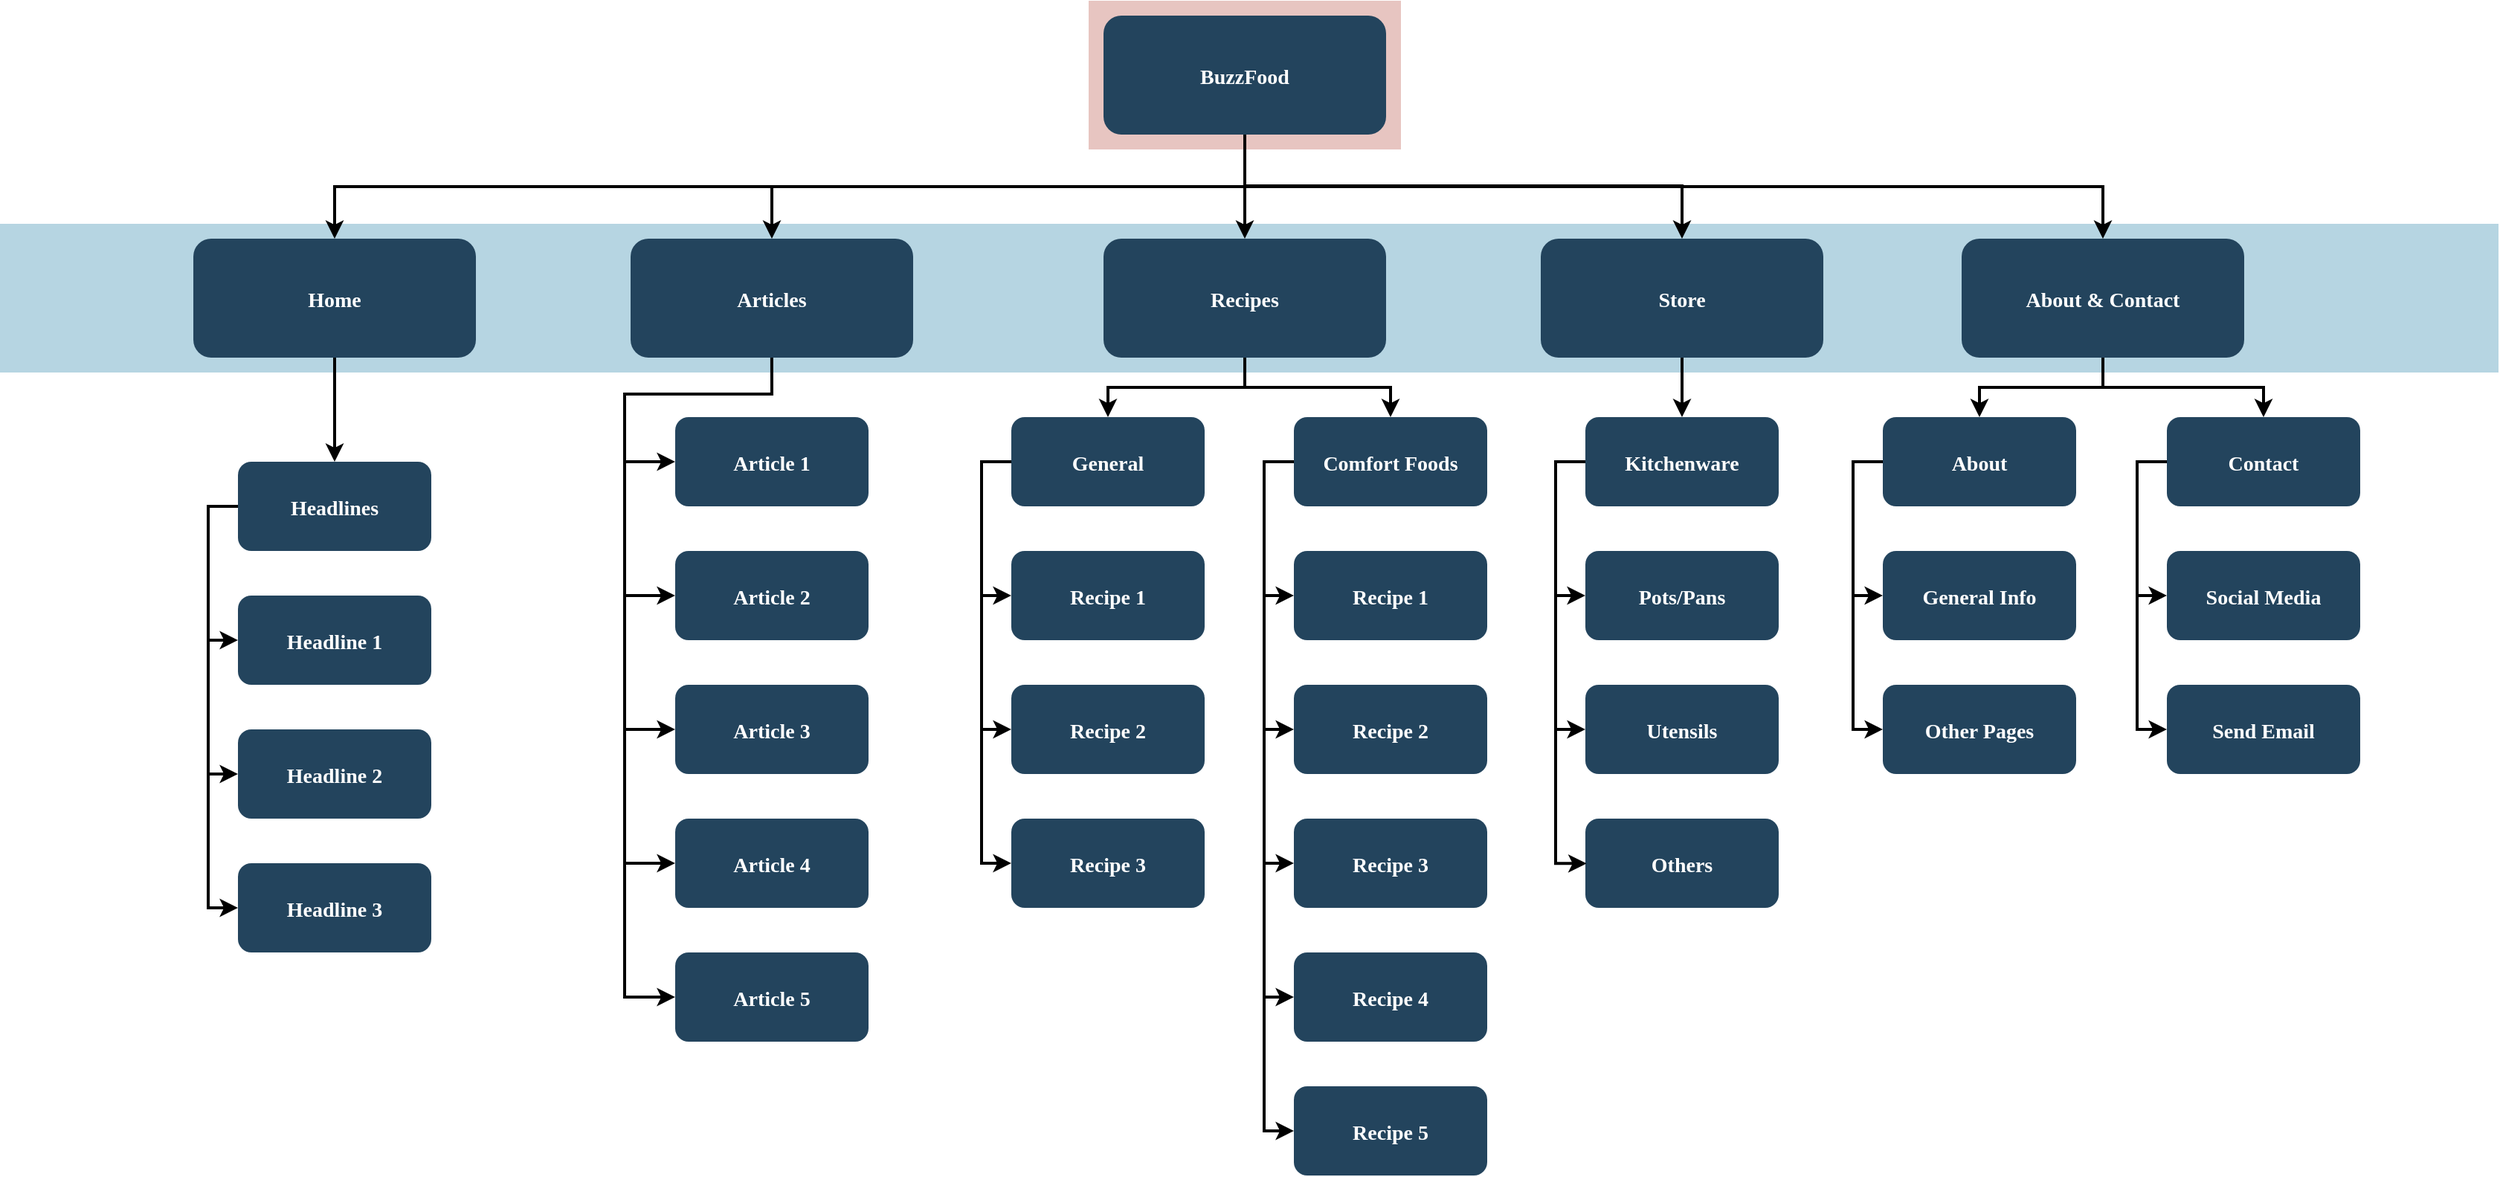 <mxfile version="15.5.8" type="device"><diagram name="Page-1" id="2c0d36ab-eaac-3732-788b-9136903baeff"><mxGraphModel dx="1970" dy="1142" grid="1" gridSize="10" guides="1" tooltips="1" connect="1" arrows="1" fold="1" page="1" pageScale="1.5" pageWidth="1169" pageHeight="827" background="none" math="0" shadow="0"><root><mxCell id="0"/><mxCell id="1" parent="0"/><mxCell id="123" value="" style="fillColor=#AE4132;strokeColor=none;opacity=30;" parent="1" vertex="1"><mxGeometry x="772" y="175.5" width="210" height="100.0" as="geometry"/></mxCell><mxCell id="122" value="" style="fillColor=#10739E;strokeColor=none;opacity=30;" parent="1" vertex="1"><mxGeometry x="40" y="325.5" width="1680" height="100" as="geometry"/></mxCell><mxCell id="2" value="BuzzFood" style="rounded=1;fillColor=#23445D;gradientColor=none;strokeColor=none;fontColor=#FFFFFF;fontStyle=1;fontFamily=Tahoma;fontSize=14" parent="1" vertex="1"><mxGeometry x="782" y="185.5" width="190" height="80" as="geometry"/></mxCell><mxCell id="4" value="About &amp; Contact" style="rounded=1;fillColor=#23445D;gradientColor=none;strokeColor=none;fontColor=#FFFFFF;fontStyle=1;fontFamily=Tahoma;fontSize=14" parent="1" vertex="1"><mxGeometry x="1359.0" y="335.5" width="190" height="80" as="geometry"/></mxCell><mxCell id="9" value="" style="edgeStyle=elbowEdgeStyle;elbow=vertical;strokeWidth=2;rounded=0;exitX=0.5;exitY=1;exitDx=0;exitDy=0;" parent="1" source="2" target="4" edge="1"><mxGeometry x="353" y="215.5" width="100" height="100" as="geometry"><mxPoint x="893" y="265.5" as="sourcePoint"/><mxPoint x="453" y="215.5" as="targetPoint"/></mxGeometry></mxCell><mxCell id="10" value="Store" style="rounded=1;fillColor=#23445D;gradientColor=none;strokeColor=none;fontColor=#FFFFFF;fontStyle=1;fontFamily=Tahoma;fontSize=14" parent="1" vertex="1"><mxGeometry x="1076" y="335.5" width="190" height="80" as="geometry"/></mxCell><mxCell id="12" value="Recipes" style="rounded=1;fillColor=#23445D;gradientColor=none;strokeColor=none;fontColor=#FFFFFF;fontStyle=1;fontFamily=Tahoma;fontSize=14" parent="1" vertex="1"><mxGeometry x="782.0" y="335.5" width="190" height="80" as="geometry"/></mxCell><mxCell id="13" value="Articles" style="rounded=1;fillColor=#23445D;gradientColor=none;strokeColor=none;fontColor=#FFFFFF;fontStyle=1;fontFamily=Tahoma;fontSize=14" parent="1" vertex="1"><mxGeometry x="464" y="335.5" width="190" height="80" as="geometry"/></mxCell><mxCell id="16" value="Article 1" style="rounded=1;fillColor=#23445D;gradientColor=none;strokeColor=none;fontColor=#FFFFFF;fontStyle=1;fontFamily=Tahoma;fontSize=14" parent="1" vertex="1"><mxGeometry x="494" y="455.5" width="130" height="60" as="geometry"/></mxCell><mxCell id="17" value="Article 2" style="rounded=1;fillColor=#23445D;gradientColor=none;strokeColor=none;fontColor=#FFFFFF;fontStyle=1;fontFamily=Tahoma;fontSize=14" parent="1" vertex="1"><mxGeometry x="494" y="545.5" width="130" height="60" as="geometry"/></mxCell><mxCell id="18" value="Article 3" style="rounded=1;fillColor=#23445D;gradientColor=none;strokeColor=none;fontColor=#FFFFFF;fontStyle=1;fontFamily=Tahoma;fontSize=14" parent="1" vertex="1"><mxGeometry x="494" y="635.5" width="130" height="60" as="geometry"/></mxCell><mxCell id="19" value="Article 4" style="rounded=1;fillColor=#23445D;gradientColor=none;strokeColor=none;fontColor=#FFFFFF;fontStyle=1;fontFamily=Tahoma;fontSize=14" parent="1" vertex="1"><mxGeometry x="494" y="725.5" width="130" height="60" as="geometry"/></mxCell><mxCell id="20" value="Article 5" style="rounded=1;fillColor=#23445D;gradientColor=none;strokeColor=none;fontColor=#FFFFFF;fontStyle=1;fontFamily=Tahoma;fontSize=14" parent="1" vertex="1"><mxGeometry x="494" y="815.5" width="130" height="60" as="geometry"/></mxCell><mxCell id="25" value="General" style="rounded=1;fillColor=#23445D;gradientColor=none;strokeColor=none;fontColor=#FFFFFF;fontStyle=1;fontFamily=Tahoma;fontSize=14" parent="1" vertex="1"><mxGeometry x="720" y="455.5" width="130" height="60" as="geometry"/></mxCell><mxCell id="26" value="Recipe 1" style="rounded=1;fillColor=#23445D;gradientColor=none;strokeColor=none;fontColor=#FFFFFF;fontStyle=1;fontFamily=Tahoma;fontSize=14" parent="1" vertex="1"><mxGeometry x="720" y="545.5" width="130" height="60" as="geometry"/></mxCell><mxCell id="27" value="Recipe 2" style="rounded=1;fillColor=#23445D;gradientColor=none;strokeColor=none;fontColor=#FFFFFF;fontStyle=1;fontFamily=Tahoma;fontSize=14" parent="1" vertex="1"><mxGeometry x="720" y="635.5" width="130" height="60" as="geometry"/></mxCell><mxCell id="28" value="Recipe 3" style="rounded=1;fillColor=#23445D;gradientColor=none;strokeColor=none;fontColor=#FFFFFF;fontStyle=1;fontFamily=Tahoma;fontSize=14" parent="1" vertex="1"><mxGeometry x="720" y="725.5" width="130" height="60" as="geometry"/></mxCell><mxCell id="33" value="Comfort Foods" style="rounded=1;fillColor=#23445D;gradientColor=none;strokeColor=none;fontColor=#FFFFFF;fontStyle=1;fontFamily=Tahoma;fontSize=14" parent="1" vertex="1"><mxGeometry x="910" y="455.5" width="130" height="60" as="geometry"/></mxCell><mxCell id="34" value="Recipe 1" style="rounded=1;fillColor=#23445D;gradientColor=none;strokeColor=none;fontColor=#FFFFFF;fontStyle=1;fontFamily=Tahoma;fontSize=14" parent="1" vertex="1"><mxGeometry x="910" y="545.5" width="130" height="60" as="geometry"/></mxCell><mxCell id="35" value="Recipe 2" style="rounded=1;fillColor=#23445D;gradientColor=none;strokeColor=none;fontColor=#FFFFFF;fontStyle=1;fontFamily=Tahoma;fontSize=14" parent="1" vertex="1"><mxGeometry x="910" y="635.5" width="130" height="60" as="geometry"/></mxCell><mxCell id="36" value="Recipe 3" style="rounded=1;fillColor=#23445D;gradientColor=none;strokeColor=none;fontColor=#FFFFFF;fontStyle=1;fontFamily=Tahoma;fontSize=14" parent="1" vertex="1"><mxGeometry x="910" y="725.5" width="130" height="60" as="geometry"/></mxCell><mxCell id="37" value="Recipe 4" style="rounded=1;fillColor=#23445D;gradientColor=none;strokeColor=none;fontColor=#FFFFFF;fontStyle=1;fontFamily=Tahoma;fontSize=14" parent="1" vertex="1"><mxGeometry x="910" y="815.5" width="130" height="60" as="geometry"/></mxCell><mxCell id="38" value="Recipe 5" style="rounded=1;fillColor=#23445D;gradientColor=none;strokeColor=none;fontColor=#FFFFFF;fontStyle=1;fontFamily=Tahoma;fontSize=14" parent="1" vertex="1"><mxGeometry x="910" y="905.5" width="130" height="60" as="geometry"/></mxCell><mxCell id="41" value="Kitchenware" style="rounded=1;fillColor=#23445D;gradientColor=none;strokeColor=none;fontColor=#FFFFFF;fontStyle=1;fontFamily=Tahoma;fontSize=14" parent="1" vertex="1"><mxGeometry x="1106" y="455.5" width="130" height="60" as="geometry"/></mxCell><mxCell id="42" value="Pots/Pans" style="rounded=1;fillColor=#23445D;gradientColor=none;strokeColor=none;fontColor=#FFFFFF;fontStyle=1;fontFamily=Tahoma;fontSize=14" parent="1" vertex="1"><mxGeometry x="1106" y="545.5" width="130" height="60" as="geometry"/></mxCell><mxCell id="43" value="Utensils" style="rounded=1;fillColor=#23445D;gradientColor=none;strokeColor=none;fontColor=#FFFFFF;fontStyle=1;fontFamily=Tahoma;fontSize=14" parent="1" vertex="1"><mxGeometry x="1106" y="635.5" width="130" height="60" as="geometry"/></mxCell><mxCell id="44" value="About" style="rounded=1;fillColor=#23445D;gradientColor=none;strokeColor=none;fontColor=#FFFFFF;fontStyle=1;fontFamily=Tahoma;fontSize=14" parent="1" vertex="1"><mxGeometry x="1306" y="455.5" width="130" height="60" as="geometry"/></mxCell><mxCell id="46" value="General Info" style="rounded=1;fillColor=#23445D;gradientColor=none;strokeColor=none;fontColor=#FFFFFF;fontStyle=1;fontFamily=Tahoma;fontSize=14" parent="1" vertex="1"><mxGeometry x="1306" y="545.5" width="130" height="60" as="geometry"/></mxCell><mxCell id="47" value="Other Pages" style="rounded=1;fillColor=#23445D;gradientColor=none;strokeColor=none;fontColor=#FFFFFF;fontStyle=1;fontFamily=Tahoma;fontSize=14" parent="1" vertex="1"><mxGeometry x="1306" y="635.5" width="130" height="60" as="geometry"/></mxCell><mxCell id="52" value="Contact" style="rounded=1;fillColor=#23445D;gradientColor=none;strokeColor=none;fontColor=#FFFFFF;fontStyle=1;fontFamily=Tahoma;fontSize=14" parent="1" vertex="1"><mxGeometry x="1497" y="455.5" width="130" height="60" as="geometry"/></mxCell><mxCell id="53" value="Social Media" style="rounded=1;fillColor=#23445D;gradientColor=none;strokeColor=none;fontColor=#FFFFFF;fontStyle=1;fontFamily=Tahoma;fontSize=14" parent="1" vertex="1"><mxGeometry x="1497" y="545.5" width="130" height="60" as="geometry"/></mxCell><mxCell id="54" value="Send Email" style="rounded=1;fillColor=#23445D;gradientColor=none;strokeColor=none;fontColor=#FFFFFF;fontStyle=1;fontFamily=Tahoma;fontSize=14" parent="1" vertex="1"><mxGeometry x="1497" y="635.5" width="130" height="60" as="geometry"/></mxCell><mxCell id="59" value="" style="edgeStyle=elbowEdgeStyle;elbow=vertical;strokeWidth=2;rounded=0;exitX=0.5;exitY=1;exitDx=0;exitDy=0;" parent="1" source="2" target="12" edge="1"><mxGeometry x="363" y="225.5" width="100" height="100" as="geometry"><mxPoint x="868" y="265.5" as="sourcePoint"/><mxPoint x="869.66" y="335.1" as="targetPoint"/></mxGeometry></mxCell><mxCell id="61" value="" style="edgeStyle=elbowEdgeStyle;elbow=vertical;strokeWidth=2;rounded=0;exitX=0.5;exitY=1;exitDx=0;exitDy=0;" parent="1" source="2" target="13" edge="1"><mxGeometry x="-7" y="135.5" width="100" height="100" as="geometry"><mxPoint x="868" y="265.5" as="sourcePoint"/><mxPoint x="218.0" y="335.5" as="targetPoint"/></mxGeometry></mxCell><mxCell id="64" value="" style="edgeStyle=elbowEdgeStyle;elbow=horizontal;strokeWidth=2;rounded=0" parent="1" target="16" edge="1"><mxGeometry x="235" y="135.5" width="100" height="100" as="geometry"><mxPoint x="460" y="440" as="sourcePoint"/><mxPoint x="335" y="135.5" as="targetPoint"/><Array as="points"><mxPoint x="460" y="435.5"/></Array></mxGeometry></mxCell><mxCell id="65" value="" style="edgeStyle=elbowEdgeStyle;elbow=horizontal;strokeWidth=2;rounded=0" parent="1" target="17" edge="1"><mxGeometry x="235" y="135.5" width="100" height="100" as="geometry"><mxPoint x="460" y="440" as="sourcePoint"/><mxPoint x="335" y="135.5" as="targetPoint"/><Array as="points"><mxPoint x="460" y="475.5"/></Array></mxGeometry></mxCell><mxCell id="66" value="" style="edgeStyle=elbowEdgeStyle;elbow=horizontal;strokeWidth=2;rounded=0" parent="1" target="18" edge="1"><mxGeometry x="235" y="135.5" width="100" height="100" as="geometry"><mxPoint x="460" y="440" as="sourcePoint"/><mxPoint x="335" y="135.5" as="targetPoint"/><Array as="points"><mxPoint x="460" y="525.5"/></Array></mxGeometry></mxCell><mxCell id="67" value="" style="edgeStyle=elbowEdgeStyle;elbow=horizontal;strokeWidth=2;rounded=0" parent="1" target="19" edge="1"><mxGeometry x="235" y="135.5" width="100" height="100" as="geometry"><mxPoint x="460" y="440" as="sourcePoint"/><mxPoint x="335" y="135.5" as="targetPoint"/><Array as="points"><mxPoint x="460" y="575.5"/></Array></mxGeometry></mxCell><mxCell id="68" value="" style="edgeStyle=elbowEdgeStyle;elbow=horizontal;strokeWidth=2;rounded=0;entryX=0;entryY=0.5;entryDx=0;entryDy=0;" parent="1" target="20" edge="1"><mxGeometry x="222" y="135.5" width="100" height="100" as="geometry"><mxPoint x="559" y="440" as="sourcePoint"/><mxPoint x="490" y="845.5" as="targetPoint"/><Array as="points"><mxPoint x="460" y="640"/><mxPoint x="455" y="800"/><mxPoint x="515" y="440"/><mxPoint x="515" y="440"/><mxPoint x="451" y="640"/><mxPoint x="447" y="450"/><mxPoint x="451" y="420"/><mxPoint x="447" y="440"/><mxPoint x="447" y="440"/><mxPoint x="447" y="615.5"/></Array></mxGeometry></mxCell><mxCell id="70" value="" style="edgeStyle=elbowEdgeStyle;elbow=horizontal;strokeWidth=2;rounded=0" parent="1" source="25" target="26" edge="1"><mxGeometry x="280" y="135.5" width="100" height="100" as="geometry"><mxPoint x="280" y="235.5" as="sourcePoint"/><mxPoint x="380" y="135.5" as="targetPoint"/><Array as="points"><mxPoint x="700" y="535.5"/></Array></mxGeometry></mxCell><mxCell id="71" value="" style="edgeStyle=elbowEdgeStyle;elbow=horizontal;strokeWidth=2;rounded=0" parent="1" source="25" target="27" edge="1"><mxGeometry x="280" y="135.5" width="100" height="100" as="geometry"><mxPoint x="280" y="235.5" as="sourcePoint"/><mxPoint x="380" y="135.5" as="targetPoint"/><Array as="points"><mxPoint x="700" y="575.5"/></Array></mxGeometry></mxCell><mxCell id="72" value="" style="edgeStyle=elbowEdgeStyle;elbow=horizontal;strokeWidth=2;rounded=0" parent="1" source="25" target="28" edge="1"><mxGeometry x="280" y="135.5" width="100" height="100" as="geometry"><mxPoint x="280" y="235.5" as="sourcePoint"/><mxPoint x="380" y="135.5" as="targetPoint"/><Array as="points"><mxPoint x="700" y="615.5"/></Array></mxGeometry></mxCell><mxCell id="76" value="" style="edgeStyle=elbowEdgeStyle;elbow=horizontal;strokeWidth=2;rounded=0" parent="1" source="33" target="34" edge="1"><mxGeometry x="120" y="135.5" width="100" height="100" as="geometry"><mxPoint x="120" y="235.5" as="sourcePoint"/><mxPoint x="220" y="135.5" as="targetPoint"/><Array as="points"><mxPoint x="890" y="535.5"/></Array></mxGeometry></mxCell><mxCell id="77" value="" style="edgeStyle=elbowEdgeStyle;elbow=horizontal;strokeWidth=2;rounded=0" parent="1" source="33" target="35" edge="1"><mxGeometry x="120" y="135.5" width="100" height="100" as="geometry"><mxPoint x="120" y="235.5" as="sourcePoint"/><mxPoint x="220" y="135.5" as="targetPoint"/><Array as="points"><mxPoint x="890" y="575.5"/></Array></mxGeometry></mxCell><mxCell id="78" value="" style="edgeStyle=elbowEdgeStyle;elbow=horizontal;strokeWidth=2;rounded=0" parent="1" source="33" target="36" edge="1"><mxGeometry x="120" y="135.5" width="100" height="100" as="geometry"><mxPoint x="120" y="235.5" as="sourcePoint"/><mxPoint x="220" y="135.5" as="targetPoint"/><Array as="points"><mxPoint x="890" y="625.5"/></Array></mxGeometry></mxCell><mxCell id="79" value="" style="edgeStyle=elbowEdgeStyle;elbow=horizontal;strokeWidth=2;rounded=0" parent="1" source="33" target="37" edge="1"><mxGeometry x="120" y="135.5" width="100" height="100" as="geometry"><mxPoint x="120" y="235.5" as="sourcePoint"/><mxPoint x="220" y="135.5" as="targetPoint"/><Array as="points"><mxPoint x="890" y="665.5"/></Array></mxGeometry></mxCell><mxCell id="80" value="" style="edgeStyle=elbowEdgeStyle;elbow=horizontal;strokeWidth=2;rounded=0" parent="1" source="33" target="38" edge="1"><mxGeometry x="120" y="135.5" width="100" height="100" as="geometry"><mxPoint x="120" y="235.5" as="sourcePoint"/><mxPoint x="220" y="135.5" as="targetPoint"/><Array as="points"><mxPoint x="890" y="705.5"/></Array></mxGeometry></mxCell><mxCell id="82" value="" style="edgeStyle=elbowEdgeStyle;elbow=horizontal;strokeWidth=2;rounded=0" parent="1" source="41" target="42" edge="1"><mxGeometry x="106" y="135.5" width="100" height="100" as="geometry"><mxPoint x="106" y="235.5" as="sourcePoint"/><mxPoint x="206" y="135.5" as="targetPoint"/><Array as="points"><mxPoint x="1086" y="535.5"/></Array></mxGeometry></mxCell><mxCell id="83" value="" style="edgeStyle=elbowEdgeStyle;elbow=horizontal;strokeWidth=2;rounded=0" parent="1" source="41" target="43" edge="1"><mxGeometry x="106" y="135.5" width="100" height="100" as="geometry"><mxPoint x="106" y="235.5" as="sourcePoint"/><mxPoint x="206" y="135.5" as="targetPoint"/><Array as="points"><mxPoint x="1086" y="585.5"/></Array></mxGeometry></mxCell><mxCell id="85" value="" style="edgeStyle=elbowEdgeStyle;elbow=horizontal;strokeWidth=2;rounded=0" parent="1" source="44" target="46" edge="1"><mxGeometry x="66" y="135.5" width="100" height="100" as="geometry"><mxPoint x="66" y="235.5" as="sourcePoint"/><mxPoint x="166" y="135.5" as="targetPoint"/><Array as="points"><mxPoint x="1286" y="575.5"/></Array></mxGeometry></mxCell><mxCell id="86" value="" style="edgeStyle=elbowEdgeStyle;elbow=horizontal;strokeWidth=2;rounded=0" parent="1" source="44" target="47" edge="1"><mxGeometry x="66" y="135.5" width="100" height="100" as="geometry"><mxPoint x="66" y="235.5" as="sourcePoint"/><mxPoint x="166" y="135.5" as="targetPoint"/><Array as="points"><mxPoint x="1286" y="625.5"/></Array></mxGeometry></mxCell><mxCell id="90" value="" style="edgeStyle=elbowEdgeStyle;elbow=horizontal;strokeWidth=2;rounded=0" parent="1" source="52" target="53" edge="1"><mxGeometry x="-93" y="135.5" width="100" height="100" as="geometry"><mxPoint x="-93" y="235.5" as="sourcePoint"/><mxPoint x="7" y="135.5" as="targetPoint"/><Array as="points"><mxPoint x="1477" y="535.5"/></Array></mxGeometry></mxCell><mxCell id="91" value="" style="edgeStyle=elbowEdgeStyle;elbow=horizontal;strokeWidth=2;rounded=0" parent="1" source="52" target="54" edge="1"><mxGeometry x="-93" y="135.5" width="100" height="100" as="geometry"><mxPoint x="-93" y="235.5" as="sourcePoint"/><mxPoint x="7" y="135.5" as="targetPoint"/><Array as="points"><mxPoint x="1477" y="575.5"/></Array></mxGeometry></mxCell><mxCell id="100" value="" style="edgeStyle=elbowEdgeStyle;elbow=vertical;strokeWidth=2;rounded=0" parent="1" source="12" target="25" edge="1"><mxGeometry x="207" y="135.5" width="100" height="100" as="geometry"><mxPoint x="207" y="235.5" as="sourcePoint"/><mxPoint x="307" y="135.5" as="targetPoint"/></mxGeometry></mxCell><mxCell id="102" value="" style="edgeStyle=elbowEdgeStyle;elbow=vertical;strokeWidth=2;rounded=0" parent="1" source="12" target="33" edge="1"><mxGeometry x="207" y="135.5" width="100" height="100" as="geometry"><mxPoint x="207" y="235.5" as="sourcePoint"/><mxPoint x="307" y="135.5" as="targetPoint"/></mxGeometry></mxCell><mxCell id="103" value="" style="edgeStyle=elbowEdgeStyle;elbow=vertical;strokeWidth=2;rounded=0" parent="1" source="10" target="41" edge="1"><mxGeometry x="106" y="135.5" width="100" height="100" as="geometry"><mxPoint x="106" y="235.5" as="sourcePoint"/><mxPoint x="206" y="135.5" as="targetPoint"/></mxGeometry></mxCell><mxCell id="105" value="" style="edgeStyle=elbowEdgeStyle;elbow=vertical;strokeWidth=2;rounded=0" parent="1" source="4" target="44" edge="1"><mxGeometry x="-26" y="135.5" width="100" height="100" as="geometry"><mxPoint x="-26" y="235.5" as="sourcePoint"/><mxPoint x="74" y="135.5" as="targetPoint"/></mxGeometry></mxCell><mxCell id="106" value="" style="edgeStyle=elbowEdgeStyle;elbow=vertical;strokeWidth=2;rounded=0" parent="1" source="4" target="52" edge="1"><mxGeometry x="-26" y="135.5" width="100" height="100" as="geometry"><mxPoint x="-26" y="235.5" as="sourcePoint"/><mxPoint x="74" y="135.5" as="targetPoint"/></mxGeometry></mxCell><mxCell id="FFKIhugsBUp5pcsOtWGV-123" value="" style="edgeStyle=elbowEdgeStyle;elbow=vertical;strokeWidth=2;rounded=0;exitX=0.5;exitY=1;exitDx=0;exitDy=0;entryX=0.5;entryY=0;entryDx=0;entryDy=0;" edge="1" parent="1" source="2" target="10"><mxGeometry x="373" y="235.5" width="100" height="100" as="geometry"><mxPoint x="868" y="265.5" as="sourcePoint"/><mxPoint x="1058" y="335.5" as="targetPoint"/><Array as="points"><mxPoint x="966" y="300"/></Array></mxGeometry></mxCell><mxCell id="FFKIhugsBUp5pcsOtWGV-126" value="Home" style="rounded=1;fillColor=#23445D;gradientColor=none;strokeColor=none;fontColor=#FFFFFF;fontStyle=1;fontFamily=Tahoma;fontSize=14" vertex="1" parent="1"><mxGeometry x="170" y="335.5" width="190" height="80" as="geometry"/></mxCell><mxCell id="FFKIhugsBUp5pcsOtWGV-127" value="" style="edgeStyle=elbowEdgeStyle;elbow=vertical;strokeWidth=2;rounded=0;exitX=0.5;exitY=1;exitDx=0;exitDy=0;entryX=0.5;entryY=0;entryDx=0;entryDy=0;" edge="1" parent="1" source="2" target="FFKIhugsBUp5pcsOtWGV-126"><mxGeometry x="-282" y="135.5" width="100" height="100" as="geometry"><mxPoint x="602" y="265.5" as="sourcePoint"/><mxPoint x="210" y="335.5" as="targetPoint"/></mxGeometry></mxCell><mxCell id="FFKIhugsBUp5pcsOtWGV-148" value="Headlines" style="rounded=1;fillColor=#23445D;gradientColor=none;strokeColor=none;fontColor=#FFFFFF;fontStyle=1;fontFamily=Tahoma;fontSize=14" vertex="1" parent="1"><mxGeometry x="200" y="485.5" width="130" height="60" as="geometry"/></mxCell><mxCell id="FFKIhugsBUp5pcsOtWGV-149" value="Headline 1" style="rounded=1;fillColor=#23445D;gradientColor=none;strokeColor=none;fontColor=#FFFFFF;fontStyle=1;fontFamily=Tahoma;fontSize=14" vertex="1" parent="1"><mxGeometry x="200" y="575.5" width="130" height="60" as="geometry"/></mxCell><mxCell id="FFKIhugsBUp5pcsOtWGV-150" value="Headline 2" style="rounded=1;fillColor=#23445D;gradientColor=none;strokeColor=none;fontColor=#FFFFFF;fontStyle=1;fontFamily=Tahoma;fontSize=14" vertex="1" parent="1"><mxGeometry x="200" y="665.5" width="130" height="60" as="geometry"/></mxCell><mxCell id="FFKIhugsBUp5pcsOtWGV-151" value="Headline 3" style="rounded=1;fillColor=#23445D;gradientColor=none;strokeColor=none;fontColor=#FFFFFF;fontStyle=1;fontFamily=Tahoma;fontSize=14" vertex="1" parent="1"><mxGeometry x="200" y="755.5" width="130" height="60" as="geometry"/></mxCell><mxCell id="FFKIhugsBUp5pcsOtWGV-152" value="" style="edgeStyle=elbowEdgeStyle;elbow=horizontal;strokeWidth=2;rounded=0" edge="1" source="FFKIhugsBUp5pcsOtWGV-148" target="FFKIhugsBUp5pcsOtWGV-149" parent="1"><mxGeometry x="-240" y="165.5" width="100" height="100" as="geometry"><mxPoint x="-240" y="265.5" as="sourcePoint"/><mxPoint x="-140" y="165.5" as="targetPoint"/><Array as="points"><mxPoint x="180" y="565.5"/></Array></mxGeometry></mxCell><mxCell id="FFKIhugsBUp5pcsOtWGV-153" value="" style="edgeStyle=elbowEdgeStyle;elbow=horizontal;strokeWidth=2;rounded=0" edge="1" source="FFKIhugsBUp5pcsOtWGV-148" target="FFKIhugsBUp5pcsOtWGV-150" parent="1"><mxGeometry x="-240" y="165.5" width="100" height="100" as="geometry"><mxPoint x="-240" y="265.5" as="sourcePoint"/><mxPoint x="-140" y="165.5" as="targetPoint"/><Array as="points"><mxPoint x="180" y="605.5"/></Array></mxGeometry></mxCell><mxCell id="FFKIhugsBUp5pcsOtWGV-154" value="" style="edgeStyle=elbowEdgeStyle;elbow=horizontal;strokeWidth=2;rounded=0" edge="1" source="FFKIhugsBUp5pcsOtWGV-148" target="FFKIhugsBUp5pcsOtWGV-151" parent="1"><mxGeometry x="-240" y="165.5" width="100" height="100" as="geometry"><mxPoint x="-240" y="265.5" as="sourcePoint"/><mxPoint x="-140" y="165.5" as="targetPoint"/><Array as="points"><mxPoint x="180" y="645.5"/></Array></mxGeometry></mxCell><mxCell id="FFKIhugsBUp5pcsOtWGV-155" value="" style="edgeStyle=elbowEdgeStyle;elbow=vertical;strokeWidth=2;rounded=0;exitX=0.5;exitY=1;exitDx=0;exitDy=0;" edge="1" target="FFKIhugsBUp5pcsOtWGV-148" parent="1" source="FFKIhugsBUp5pcsOtWGV-126"><mxGeometry x="-313" y="165.5" width="100" height="100" as="geometry"><mxPoint x="268.5" y="415.5" as="sourcePoint"/><mxPoint x="-213" y="165.5" as="targetPoint"/><Array as="points"><mxPoint x="265" y="470"/></Array></mxGeometry></mxCell><mxCell id="FFKIhugsBUp5pcsOtWGV-160" value="" style="elbow=horizontal;strokeWidth=2;rounded=0;endArrow=none;endFill=0;exitX=0.5;exitY=1;exitDx=0;exitDy=0;" edge="1" parent="1"><mxGeometry x="231.94" y="145.5" width="100" height="100" as="geometry"><mxPoint x="558.94" y="415.5" as="sourcePoint"/><mxPoint x="534" y="440" as="targetPoint"/><Array as="points"><mxPoint x="559" y="440"/></Array></mxGeometry></mxCell><mxCell id="FFKIhugsBUp5pcsOtWGV-161" value="Others" style="rounded=1;fillColor=#23445D;gradientColor=none;strokeColor=none;fontColor=#FFFFFF;fontStyle=1;fontFamily=Tahoma;fontSize=14" vertex="1" parent="1"><mxGeometry x="1106" y="725.5" width="130" height="60" as="geometry"/></mxCell><mxCell id="FFKIhugsBUp5pcsOtWGV-162" value="" style="edgeStyle=elbowEdgeStyle;elbow=horizontal;strokeWidth=2;rounded=0;exitX=0;exitY=0.5;exitDx=0;exitDy=0;entryX=0.006;entryY=0.503;entryDx=0;entryDy=0;entryPerimeter=0;" edge="1" parent="1" source="41" target="FFKIhugsBUp5pcsOtWGV-161"><mxGeometry x="112" y="145.5" width="100" height="100" as="geometry"><mxPoint x="1102" y="485.5" as="sourcePoint"/><mxPoint x="1102" y="755.5" as="targetPoint"/><Array as="points"><mxPoint x="1086" y="620"/><mxPoint x="1086" y="540"/><mxPoint x="1092" y="595.5"/></Array></mxGeometry></mxCell></root></mxGraphModel></diagram></mxfile>